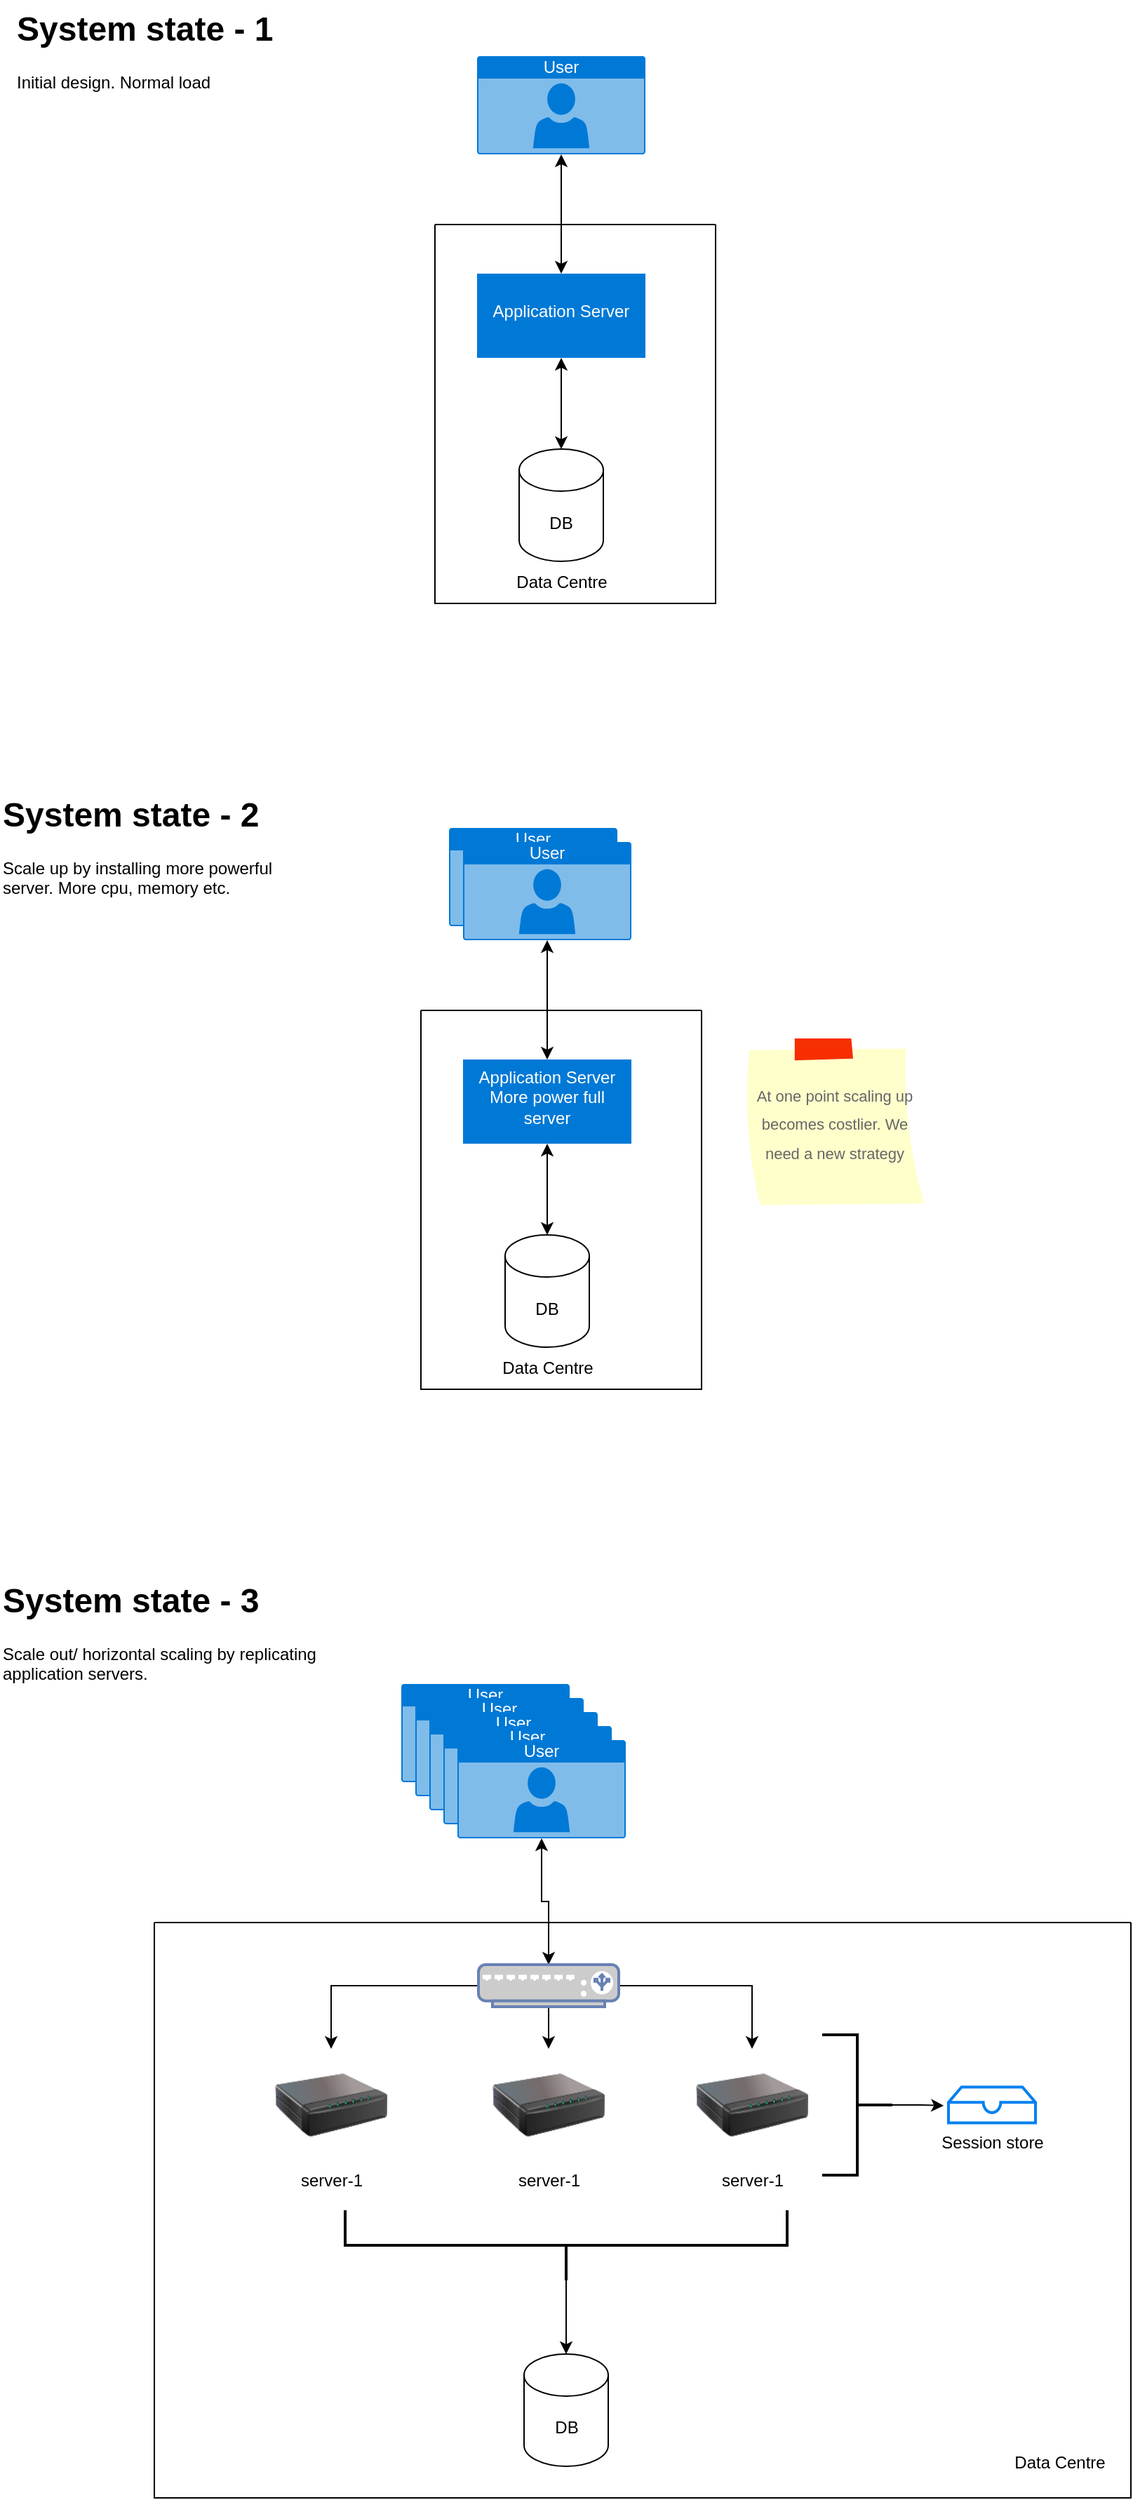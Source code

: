 <mxfile version="24.0.7" type="github">
  <diagram name="Page-1" id="qft0TahpkPllgXXpXTtk">
    <mxGraphModel dx="1903" dy="715" grid="1" gridSize="10" guides="1" tooltips="1" connect="1" arrows="1" fold="1" page="1" pageScale="1" pageWidth="850" pageHeight="1100" math="0" shadow="0">
      <root>
        <mxCell id="0" />
        <mxCell id="1" parent="0" />
        <mxCell id="mQQ82lo9BUkU9yc-0_10-3" value="" style="edgeStyle=orthogonalEdgeStyle;rounded=0;orthogonalLoop=1;jettySize=auto;html=1;startArrow=classic;startFill=1;" edge="1" parent="1" source="mQQ82lo9BUkU9yc-0_10-1" target="mQQ82lo9BUkU9yc-0_10-2">
          <mxGeometry relative="1" as="geometry" />
        </mxCell>
        <mxCell id="mQQ82lo9BUkU9yc-0_10-1" value="User" style="html=1;whiteSpace=wrap;strokeColor=none;fillColor=#0079D6;labelPosition=center;verticalLabelPosition=middle;verticalAlign=top;align=center;fontSize=12;outlineConnect=0;spacingTop=-6;fontColor=#FFFFFF;sketch=0;shape=mxgraph.sitemap.user;" vertex="1" parent="1">
          <mxGeometry x="340" y="40" width="120" height="70" as="geometry" />
        </mxCell>
        <mxCell id="mQQ82lo9BUkU9yc-0_10-5" style="edgeStyle=orthogonalEdgeStyle;rounded=0;orthogonalLoop=1;jettySize=auto;html=1;startArrow=classic;startFill=1;" edge="1" parent="1" source="mQQ82lo9BUkU9yc-0_10-2" target="mQQ82lo9BUkU9yc-0_10-4">
          <mxGeometry relative="1" as="geometry" />
        </mxCell>
        <mxCell id="mQQ82lo9BUkU9yc-0_10-2" value="Application Server" style="whiteSpace=wrap;html=1;verticalAlign=middle;fillColor=#0079D6;strokeColor=none;fontColor=#FFFFFF;spacingTop=-6;sketch=0;" vertex="1" parent="1">
          <mxGeometry x="340" y="195" width="120" height="60" as="geometry" />
        </mxCell>
        <mxCell id="mQQ82lo9BUkU9yc-0_10-4" value="DB" style="shape=cylinder3;whiteSpace=wrap;html=1;boundedLbl=1;backgroundOutline=1;size=15;" vertex="1" parent="1">
          <mxGeometry x="370" y="320" width="60" height="80" as="geometry" />
        </mxCell>
        <mxCell id="mQQ82lo9BUkU9yc-0_10-6" value="&lt;h1 style=&quot;margin-top: 0px;&quot;&gt;System state - 1&lt;br&gt;&lt;/h1&gt;Initial design. Normal load" style="text;html=1;whiteSpace=wrap;overflow=hidden;rounded=0;" vertex="1" parent="1">
          <mxGeometry x="10" width="230" height="120" as="geometry" />
        </mxCell>
        <mxCell id="mQQ82lo9BUkU9yc-0_10-7" value="" style="swimlane;startSize=0;" vertex="1" parent="1">
          <mxGeometry x="310" y="160" width="200" height="270" as="geometry">
            <mxRectangle x="310" y="160" width="50" height="40" as="alternateBounds" />
          </mxGeometry>
        </mxCell>
        <mxCell id="mQQ82lo9BUkU9yc-0_10-8" value="Data Centre" style="text;html=1;align=center;verticalAlign=middle;resizable=0;points=[];autosize=1;strokeColor=none;fillColor=none;" vertex="1" parent="mQQ82lo9BUkU9yc-0_10-7">
          <mxGeometry x="45" y="240" width="90" height="30" as="geometry" />
        </mxCell>
        <mxCell id="mQQ82lo9BUkU9yc-0_10-9" value="" style="edgeStyle=orthogonalEdgeStyle;rounded=0;orthogonalLoop=1;jettySize=auto;html=1;startArrow=classic;startFill=1;exitX=0.5;exitY=1;exitDx=0;exitDy=0;exitPerimeter=0;" edge="1" parent="1" source="mQQ82lo9BUkU9yc-0_10-46" target="mQQ82lo9BUkU9yc-0_10-12">
          <mxGeometry relative="1" as="geometry" />
        </mxCell>
        <mxCell id="mQQ82lo9BUkU9yc-0_10-11" style="edgeStyle=orthogonalEdgeStyle;rounded=0;orthogonalLoop=1;jettySize=auto;html=1;startArrow=classic;startFill=1;" edge="1" parent="1" source="mQQ82lo9BUkU9yc-0_10-12" target="mQQ82lo9BUkU9yc-0_10-13">
          <mxGeometry relative="1" as="geometry" />
        </mxCell>
        <mxCell id="mQQ82lo9BUkU9yc-0_10-12" value="Application Server&lt;br&gt;More power full server" style="whiteSpace=wrap;html=1;verticalAlign=middle;fillColor=#0079D6;strokeColor=none;fontColor=#FFFFFF;spacingTop=-6;sketch=0;" vertex="1" parent="1">
          <mxGeometry x="330" y="755" width="120" height="60" as="geometry" />
        </mxCell>
        <mxCell id="mQQ82lo9BUkU9yc-0_10-13" value="DB" style="shape=cylinder3;whiteSpace=wrap;html=1;boundedLbl=1;backgroundOutline=1;size=15;" vertex="1" parent="1">
          <mxGeometry x="360" y="880" width="60" height="80" as="geometry" />
        </mxCell>
        <mxCell id="mQQ82lo9BUkU9yc-0_10-14" value="&lt;h1 style=&quot;margin-top: 0px;&quot;&gt;System state - 2&lt;br&gt;&lt;/h1&gt;Scale up by installing more powerful server. More cpu, memory etc." style="text;html=1;whiteSpace=wrap;overflow=hidden;rounded=0;" vertex="1" parent="1">
          <mxGeometry y="560" width="230" height="120" as="geometry" />
        </mxCell>
        <mxCell id="mQQ82lo9BUkU9yc-0_10-15" value="" style="swimlane;startSize=0;" vertex="1" parent="1">
          <mxGeometry x="300" y="720" width="200" height="270" as="geometry">
            <mxRectangle x="310" y="160" width="50" height="40" as="alternateBounds" />
          </mxGeometry>
        </mxCell>
        <mxCell id="mQQ82lo9BUkU9yc-0_10-16" value="Data Centre" style="text;html=1;align=center;verticalAlign=middle;resizable=0;points=[];autosize=1;strokeColor=none;fillColor=none;" vertex="1" parent="mQQ82lo9BUkU9yc-0_10-15">
          <mxGeometry x="45" y="240" width="90" height="30" as="geometry" />
        </mxCell>
        <mxCell id="mQQ82lo9BUkU9yc-0_10-17" value="&lt;font style=&quot;font-size: 11px;&quot;&gt;At one point scaling up becomes costlier. We need a new strategy&lt;/font&gt;" style="strokeWidth=1;shadow=0;dashed=0;align=center;html=1;shape=mxgraph.mockup.text.stickyNote2;fontColor=#666666;mainText=;fontSize=17;whiteSpace=wrap;fillColor=#ffffcc;strokeColor=#F62E00;" vertex="1" parent="1">
          <mxGeometry x="530" y="740" width="130" height="120" as="geometry" />
        </mxCell>
        <mxCell id="mQQ82lo9BUkU9yc-0_10-36" value="" style="edgeStyle=orthogonalEdgeStyle;rounded=0;orthogonalLoop=1;jettySize=auto;html=1;startArrow=classic;startFill=1;" edge="1" parent="1" source="mQQ82lo9BUkU9yc-0_10-51" target="mQQ82lo9BUkU9yc-0_10-58">
          <mxGeometry relative="1" as="geometry">
            <mxPoint x="386" y="1395" as="targetPoint" />
          </mxGeometry>
        </mxCell>
        <mxCell id="mQQ82lo9BUkU9yc-0_10-41" value="&lt;h1 style=&quot;margin-top: 0px;&quot;&gt;System state - 3&lt;br&gt;&lt;/h1&gt;Scale out/ horizontal scaling by replicating application servers. " style="text;html=1;whiteSpace=wrap;overflow=hidden;rounded=0;" vertex="1" parent="1">
          <mxGeometry y="1120" width="230" height="120" as="geometry" />
        </mxCell>
        <mxCell id="mQQ82lo9BUkU9yc-0_10-42" value="" style="swimlane;startSize=0;" vertex="1" parent="1">
          <mxGeometry x="110" y="1370" width="696" height="410" as="geometry">
            <mxRectangle x="310" y="160" width="50" height="40" as="alternateBounds" />
          </mxGeometry>
        </mxCell>
        <mxCell id="mQQ82lo9BUkU9yc-0_10-43" value="Data Centre" style="text;html=1;align=center;verticalAlign=middle;resizable=0;points=[];autosize=1;strokeColor=none;fillColor=none;" vertex="1" parent="mQQ82lo9BUkU9yc-0_10-42">
          <mxGeometry x="600" y="370" width="90" height="30" as="geometry" />
        </mxCell>
        <mxCell id="mQQ82lo9BUkU9yc-0_10-54" value="server-1" style="image;html=1;image=img/lib/clip_art/networking/Print_Server_128x128.png" vertex="1" parent="mQQ82lo9BUkU9yc-0_10-42">
          <mxGeometry x="86" y="90" width="80" height="80" as="geometry" />
        </mxCell>
        <mxCell id="mQQ82lo9BUkU9yc-0_10-57" value="server-1" style="image;html=1;image=img/lib/clip_art/networking/Print_Server_128x128.png" vertex="1" parent="mQQ82lo9BUkU9yc-0_10-42">
          <mxGeometry x="386" y="90" width="80" height="80" as="geometry" />
        </mxCell>
        <mxCell id="mQQ82lo9BUkU9yc-0_10-40" value="DB" style="shape=cylinder3;whiteSpace=wrap;html=1;boundedLbl=1;backgroundOutline=1;size=15;" vertex="1" parent="mQQ82lo9BUkU9yc-0_10-42">
          <mxGeometry x="263.5" y="307.5" width="60" height="80" as="geometry" />
        </mxCell>
        <mxCell id="mQQ82lo9BUkU9yc-0_10-59" style="edgeStyle=orthogonalEdgeStyle;rounded=0;orthogonalLoop=1;jettySize=auto;html=1;entryX=0.5;entryY=0;entryDx=0;entryDy=0;" edge="1" parent="mQQ82lo9BUkU9yc-0_10-42" source="mQQ82lo9BUkU9yc-0_10-58" target="mQQ82lo9BUkU9yc-0_10-54">
          <mxGeometry relative="1" as="geometry" />
        </mxCell>
        <mxCell id="mQQ82lo9BUkU9yc-0_10-60" style="edgeStyle=orthogonalEdgeStyle;rounded=0;orthogonalLoop=1;jettySize=auto;html=1;entryX=0.5;entryY=0;entryDx=0;entryDy=0;" edge="1" parent="mQQ82lo9BUkU9yc-0_10-42" source="mQQ82lo9BUkU9yc-0_10-58" target="mQQ82lo9BUkU9yc-0_10-57">
          <mxGeometry relative="1" as="geometry" />
        </mxCell>
        <mxCell id="mQQ82lo9BUkU9yc-0_10-62" style="edgeStyle=orthogonalEdgeStyle;rounded=0;orthogonalLoop=1;jettySize=auto;html=1;" edge="1" parent="mQQ82lo9BUkU9yc-0_10-42" source="mQQ82lo9BUkU9yc-0_10-58" target="mQQ82lo9BUkU9yc-0_10-61">
          <mxGeometry relative="1" as="geometry" />
        </mxCell>
        <mxCell id="mQQ82lo9BUkU9yc-0_10-58" value="" style="fontColor=#0066CC;verticalAlign=top;verticalLabelPosition=bottom;labelPosition=center;align=center;html=1;outlineConnect=0;fillColor=#CCCCCC;strokeColor=#6881B3;gradientColor=none;gradientDirection=north;strokeWidth=2;shape=mxgraph.networks.load_balancer;" vertex="1" parent="mQQ82lo9BUkU9yc-0_10-42">
          <mxGeometry x="231" y="30" width="100" height="30" as="geometry" />
        </mxCell>
        <mxCell id="mQQ82lo9BUkU9yc-0_10-61" value="server-1" style="image;html=1;image=img/lib/clip_art/networking/Print_Server_128x128.png" vertex="1" parent="mQQ82lo9BUkU9yc-0_10-42">
          <mxGeometry x="241" y="90" width="80" height="80" as="geometry" />
        </mxCell>
        <mxCell id="mQQ82lo9BUkU9yc-0_10-66" value="Session store" style="html=1;verticalLabelPosition=bottom;align=center;labelBackgroundColor=#ffffff;verticalAlign=top;strokeWidth=2;strokeColor=#0080F0;shadow=0;dashed=0;shape=mxgraph.ios7.icons.storage;" vertex="1" parent="mQQ82lo9BUkU9yc-0_10-42">
          <mxGeometry x="566" y="117.25" width="62" height="25.5" as="geometry" />
        </mxCell>
        <mxCell id="mQQ82lo9BUkU9yc-0_10-68" value="" style="strokeWidth=2;html=1;shape=mxgraph.flowchart.annotation_2;align=left;labelPosition=right;pointerEvents=1;rotation=-180;" vertex="1" parent="mQQ82lo9BUkU9yc-0_10-42">
          <mxGeometry x="476" y="80" width="50" height="100" as="geometry" />
        </mxCell>
        <mxCell id="mQQ82lo9BUkU9yc-0_10-69" style="edgeStyle=orthogonalEdgeStyle;rounded=0;orthogonalLoop=1;jettySize=auto;html=1;entryX=-0.054;entryY=0.519;entryDx=0;entryDy=0;entryPerimeter=0;" edge="1" parent="mQQ82lo9BUkU9yc-0_10-42" source="mQQ82lo9BUkU9yc-0_10-68" target="mQQ82lo9BUkU9yc-0_10-66">
          <mxGeometry relative="1" as="geometry" />
        </mxCell>
        <mxCell id="mQQ82lo9BUkU9yc-0_10-71" style="edgeStyle=orthogonalEdgeStyle;rounded=0;orthogonalLoop=1;jettySize=auto;html=1;" edge="1" parent="mQQ82lo9BUkU9yc-0_10-42" source="mQQ82lo9BUkU9yc-0_10-70" target="mQQ82lo9BUkU9yc-0_10-40">
          <mxGeometry relative="1" as="geometry" />
        </mxCell>
        <mxCell id="mQQ82lo9BUkU9yc-0_10-70" value="" style="strokeWidth=2;html=1;shape=mxgraph.flowchart.annotation_2;align=left;labelPosition=right;pointerEvents=1;rotation=-90;" vertex="1" parent="mQQ82lo9BUkU9yc-0_10-42">
          <mxGeometry x="268.5" y="72.5" width="50" height="315" as="geometry" />
        </mxCell>
        <mxCell id="mQQ82lo9BUkU9yc-0_10-47" value="" style="group" vertex="1" connectable="0" parent="1">
          <mxGeometry x="300" y="570" width="150" height="100" as="geometry" />
        </mxCell>
        <mxCell id="mQQ82lo9BUkU9yc-0_10-45" value="User" style="html=1;whiteSpace=wrap;strokeColor=none;fillColor=#0079D6;labelPosition=center;verticalLabelPosition=middle;verticalAlign=top;align=center;fontSize=12;outlineConnect=0;spacingTop=-6;fontColor=#FFFFFF;sketch=0;shape=mxgraph.sitemap.user;" vertex="1" parent="mQQ82lo9BUkU9yc-0_10-47">
          <mxGeometry x="20" y="20" width="120" height="70" as="geometry" />
        </mxCell>
        <mxCell id="mQQ82lo9BUkU9yc-0_10-46" value="User" style="html=1;whiteSpace=wrap;strokeColor=none;fillColor=#0079D6;labelPosition=center;verticalLabelPosition=middle;verticalAlign=top;align=center;fontSize=12;outlineConnect=0;spacingTop=-6;fontColor=#FFFFFF;sketch=0;shape=mxgraph.sitemap.user;" vertex="1" parent="mQQ82lo9BUkU9yc-0_10-47">
          <mxGeometry x="30" y="30" width="120" height="70" as="geometry" />
        </mxCell>
        <mxCell id="mQQ82lo9BUkU9yc-0_10-53" value="" style="group" vertex="1" connectable="0" parent="1">
          <mxGeometry x="286" y="1200" width="160" height="110" as="geometry" />
        </mxCell>
        <mxCell id="mQQ82lo9BUkU9yc-0_10-37" value="User" style="html=1;whiteSpace=wrap;strokeColor=none;fillColor=#0079D6;labelPosition=center;verticalLabelPosition=middle;verticalAlign=top;align=center;fontSize=12;outlineConnect=0;spacingTop=-6;fontColor=#FFFFFF;sketch=0;shape=mxgraph.sitemap.user;" vertex="1" parent="mQQ82lo9BUkU9yc-0_10-53">
          <mxGeometry width="120" height="70" as="geometry" />
        </mxCell>
        <mxCell id="mQQ82lo9BUkU9yc-0_10-48" value="User" style="html=1;whiteSpace=wrap;strokeColor=none;fillColor=#0079D6;labelPosition=center;verticalLabelPosition=middle;verticalAlign=top;align=center;fontSize=12;outlineConnect=0;spacingTop=-6;fontColor=#FFFFFF;sketch=0;shape=mxgraph.sitemap.user;" vertex="1" parent="mQQ82lo9BUkU9yc-0_10-53">
          <mxGeometry x="10" y="10" width="120" height="70" as="geometry" />
        </mxCell>
        <mxCell id="mQQ82lo9BUkU9yc-0_10-49" value="User" style="html=1;whiteSpace=wrap;strokeColor=none;fillColor=#0079D6;labelPosition=center;verticalLabelPosition=middle;verticalAlign=top;align=center;fontSize=12;outlineConnect=0;spacingTop=-6;fontColor=#FFFFFF;sketch=0;shape=mxgraph.sitemap.user;" vertex="1" parent="mQQ82lo9BUkU9yc-0_10-53">
          <mxGeometry x="20" y="20" width="120" height="70" as="geometry" />
        </mxCell>
        <mxCell id="mQQ82lo9BUkU9yc-0_10-50" value="User" style="html=1;whiteSpace=wrap;strokeColor=none;fillColor=#0079D6;labelPosition=center;verticalLabelPosition=middle;verticalAlign=top;align=center;fontSize=12;outlineConnect=0;spacingTop=-6;fontColor=#FFFFFF;sketch=0;shape=mxgraph.sitemap.user;" vertex="1" parent="mQQ82lo9BUkU9yc-0_10-53">
          <mxGeometry x="30" y="30" width="120" height="70" as="geometry" />
        </mxCell>
        <mxCell id="mQQ82lo9BUkU9yc-0_10-51" value="User" style="html=1;whiteSpace=wrap;strokeColor=none;fillColor=#0079D6;labelPosition=center;verticalLabelPosition=middle;verticalAlign=top;align=center;fontSize=12;outlineConnect=0;spacingTop=-6;fontColor=#FFFFFF;sketch=0;shape=mxgraph.sitemap.user;" vertex="1" parent="mQQ82lo9BUkU9yc-0_10-53">
          <mxGeometry x="40" y="40" width="120" height="70" as="geometry" />
        </mxCell>
      </root>
    </mxGraphModel>
  </diagram>
</mxfile>
